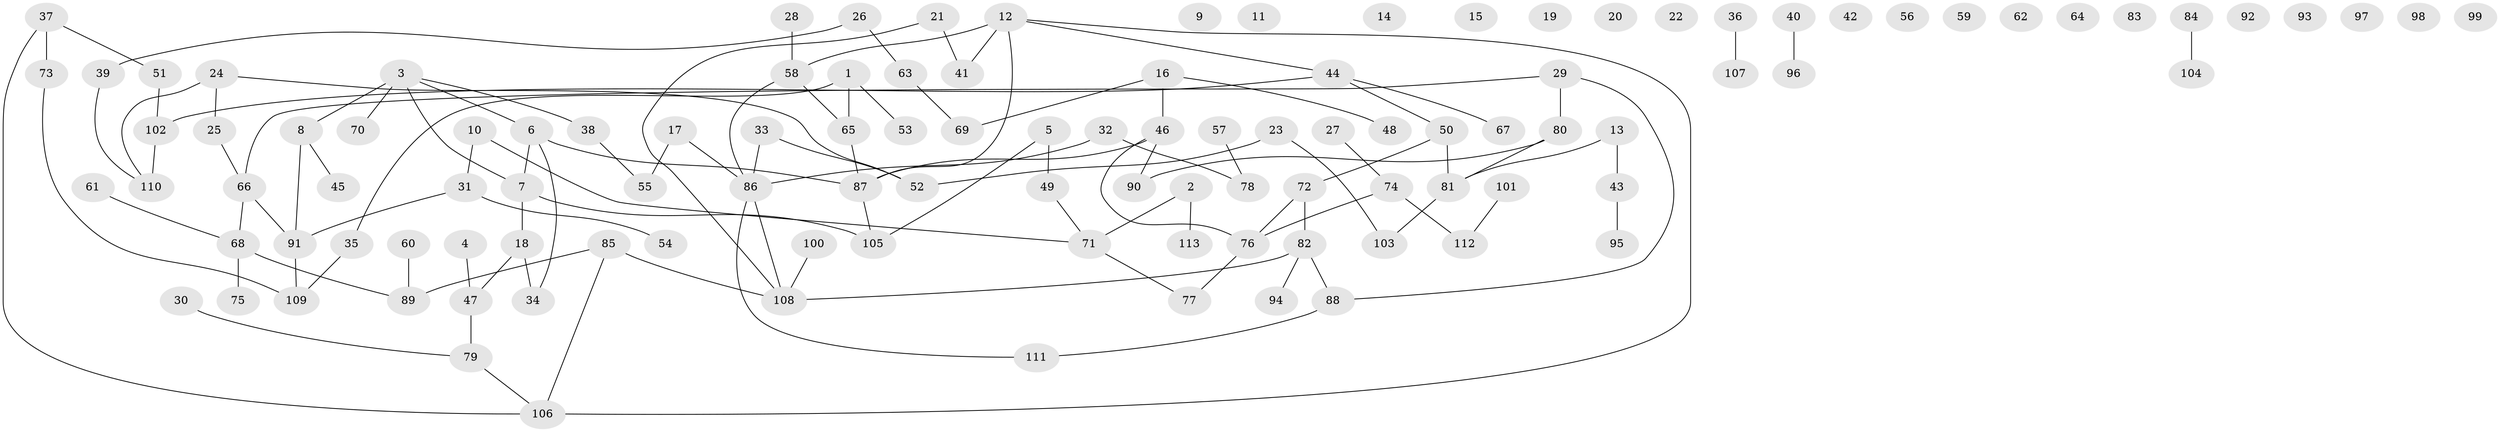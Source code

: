 // coarse degree distribution, {2: 0.2345679012345679, 1: 0.20987654320987653, 4: 0.08641975308641975, 6: 0.024691358024691357, 0: 0.2345679012345679, 5: 0.08641975308641975, 3: 0.1111111111111111, 7: 0.012345679012345678}
// Generated by graph-tools (version 1.1) at 2025/41/03/06/25 10:41:22]
// undirected, 113 vertices, 115 edges
graph export_dot {
graph [start="1"]
  node [color=gray90,style=filled];
  1;
  2;
  3;
  4;
  5;
  6;
  7;
  8;
  9;
  10;
  11;
  12;
  13;
  14;
  15;
  16;
  17;
  18;
  19;
  20;
  21;
  22;
  23;
  24;
  25;
  26;
  27;
  28;
  29;
  30;
  31;
  32;
  33;
  34;
  35;
  36;
  37;
  38;
  39;
  40;
  41;
  42;
  43;
  44;
  45;
  46;
  47;
  48;
  49;
  50;
  51;
  52;
  53;
  54;
  55;
  56;
  57;
  58;
  59;
  60;
  61;
  62;
  63;
  64;
  65;
  66;
  67;
  68;
  69;
  70;
  71;
  72;
  73;
  74;
  75;
  76;
  77;
  78;
  79;
  80;
  81;
  82;
  83;
  84;
  85;
  86;
  87;
  88;
  89;
  90;
  91;
  92;
  93;
  94;
  95;
  96;
  97;
  98;
  99;
  100;
  101;
  102;
  103;
  104;
  105;
  106;
  107;
  108;
  109;
  110;
  111;
  112;
  113;
  1 -- 35;
  1 -- 53;
  1 -- 65;
  2 -- 71;
  2 -- 113;
  3 -- 6;
  3 -- 7;
  3 -- 8;
  3 -- 38;
  3 -- 70;
  4 -- 47;
  5 -- 49;
  5 -- 105;
  6 -- 7;
  6 -- 34;
  6 -- 87;
  7 -- 18;
  7 -- 105;
  8 -- 45;
  8 -- 91;
  10 -- 31;
  10 -- 71;
  12 -- 41;
  12 -- 44;
  12 -- 58;
  12 -- 87;
  12 -- 106;
  13 -- 43;
  13 -- 81;
  16 -- 46;
  16 -- 48;
  16 -- 69;
  17 -- 55;
  17 -- 86;
  18 -- 34;
  18 -- 47;
  21 -- 41;
  21 -- 108;
  23 -- 52;
  23 -- 103;
  24 -- 25;
  24 -- 52;
  24 -- 110;
  25 -- 66;
  26 -- 39;
  26 -- 63;
  27 -- 74;
  28 -- 58;
  29 -- 66;
  29 -- 80;
  29 -- 88;
  30 -- 79;
  31 -- 54;
  31 -- 91;
  32 -- 78;
  32 -- 86;
  33 -- 52;
  33 -- 86;
  35 -- 109;
  36 -- 107;
  37 -- 51;
  37 -- 73;
  37 -- 106;
  38 -- 55;
  39 -- 110;
  40 -- 96;
  43 -- 95;
  44 -- 50;
  44 -- 67;
  44 -- 102;
  46 -- 76;
  46 -- 87;
  46 -- 90;
  47 -- 79;
  49 -- 71;
  50 -- 72;
  50 -- 81;
  51 -- 102;
  57 -- 78;
  58 -- 65;
  58 -- 86;
  60 -- 89;
  61 -- 68;
  63 -- 69;
  65 -- 87;
  66 -- 68;
  66 -- 91;
  68 -- 75;
  68 -- 89;
  71 -- 77;
  72 -- 76;
  72 -- 82;
  73 -- 109;
  74 -- 76;
  74 -- 112;
  76 -- 77;
  79 -- 106;
  80 -- 81;
  80 -- 90;
  81 -- 103;
  82 -- 88;
  82 -- 94;
  82 -- 108;
  84 -- 104;
  85 -- 89;
  85 -- 106;
  85 -- 108;
  86 -- 108;
  86 -- 111;
  87 -- 105;
  88 -- 111;
  91 -- 109;
  100 -- 108;
  101 -- 112;
  102 -- 110;
}
